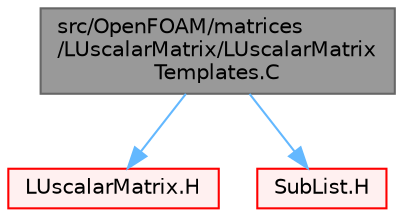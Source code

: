 digraph "src/OpenFOAM/matrices/LUscalarMatrix/LUscalarMatrixTemplates.C"
{
 // LATEX_PDF_SIZE
  bgcolor="transparent";
  edge [fontname=Helvetica,fontsize=10,labelfontname=Helvetica,labelfontsize=10];
  node [fontname=Helvetica,fontsize=10,shape=box,height=0.2,width=0.4];
  Node1 [id="Node000001",label="src/OpenFOAM/matrices\l/LUscalarMatrix/LUscalarMatrix\lTemplates.C",height=0.2,width=0.4,color="gray40", fillcolor="grey60", style="filled", fontcolor="black",tooltip=" "];
  Node1 -> Node2 [id="edge1_Node000001_Node000002",color="steelblue1",style="solid",tooltip=" "];
  Node2 [id="Node000002",label="LUscalarMatrix.H",height=0.2,width=0.4,color="red", fillcolor="#FFF0F0", style="filled",URL="$LUscalarMatrix_8H.html",tooltip=" "];
  Node1 -> Node120 [id="edge2_Node000001_Node000120",color="steelblue1",style="solid",tooltip=" "];
  Node120 [id="Node000120",label="SubList.H",height=0.2,width=0.4,color="red", fillcolor="#FFF0F0", style="filled",URL="$SubList_8H.html",tooltip=" "];
}
